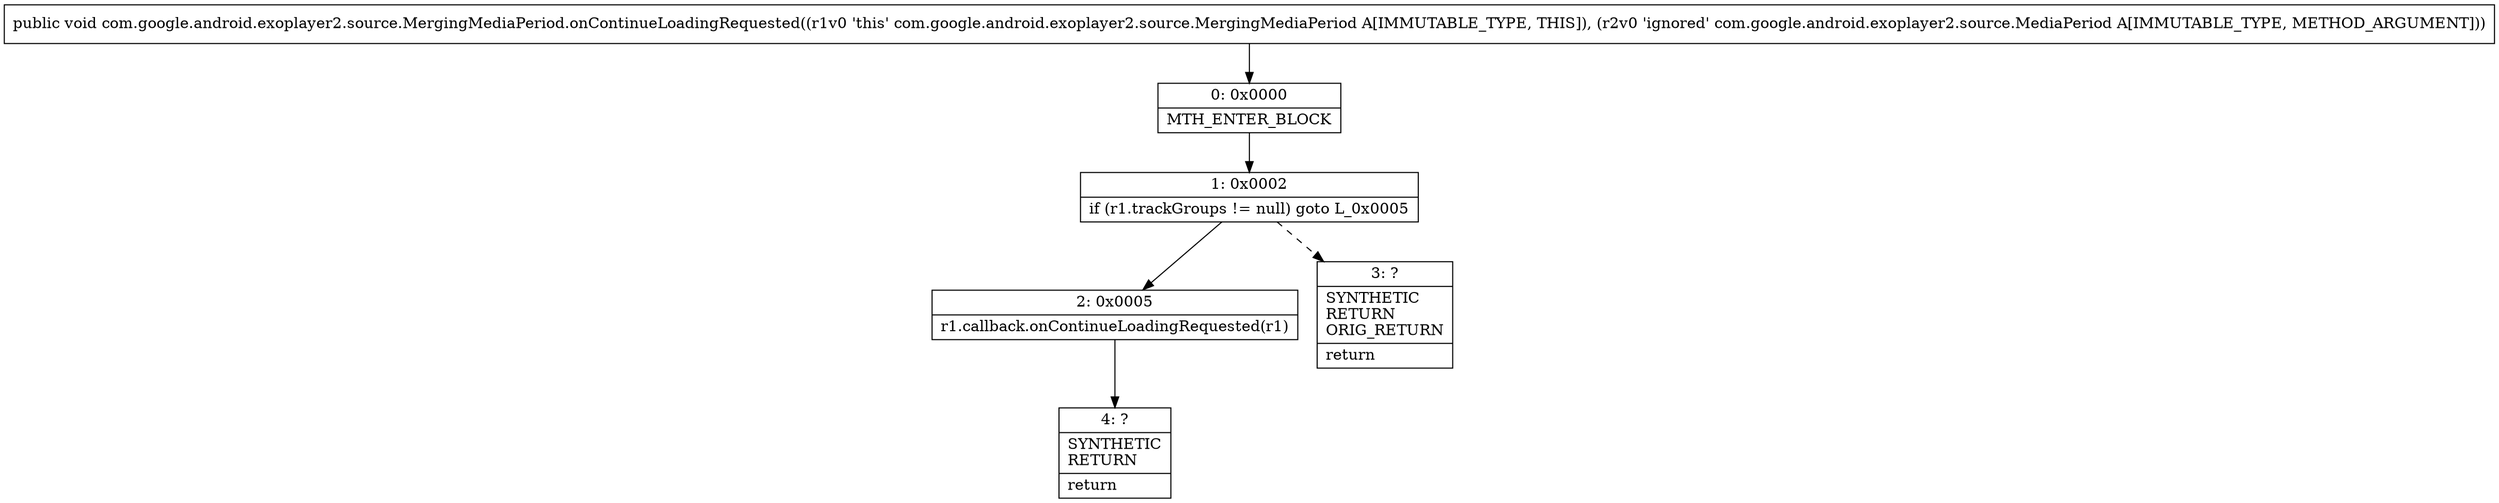digraph "CFG forcom.google.android.exoplayer2.source.MergingMediaPeriod.onContinueLoadingRequested(Lcom\/google\/android\/exoplayer2\/source\/MediaPeriod;)V" {
Node_0 [shape=record,label="{0\:\ 0x0000|MTH_ENTER_BLOCK\l}"];
Node_1 [shape=record,label="{1\:\ 0x0002|if (r1.trackGroups != null) goto L_0x0005\l}"];
Node_2 [shape=record,label="{2\:\ 0x0005|r1.callback.onContinueLoadingRequested(r1)\l}"];
Node_3 [shape=record,label="{3\:\ ?|SYNTHETIC\lRETURN\lORIG_RETURN\l|return\l}"];
Node_4 [shape=record,label="{4\:\ ?|SYNTHETIC\lRETURN\l|return\l}"];
MethodNode[shape=record,label="{public void com.google.android.exoplayer2.source.MergingMediaPeriod.onContinueLoadingRequested((r1v0 'this' com.google.android.exoplayer2.source.MergingMediaPeriod A[IMMUTABLE_TYPE, THIS]), (r2v0 'ignored' com.google.android.exoplayer2.source.MediaPeriod A[IMMUTABLE_TYPE, METHOD_ARGUMENT])) }"];
MethodNode -> Node_0;
Node_0 -> Node_1;
Node_1 -> Node_2;
Node_1 -> Node_3[style=dashed];
Node_2 -> Node_4;
}


